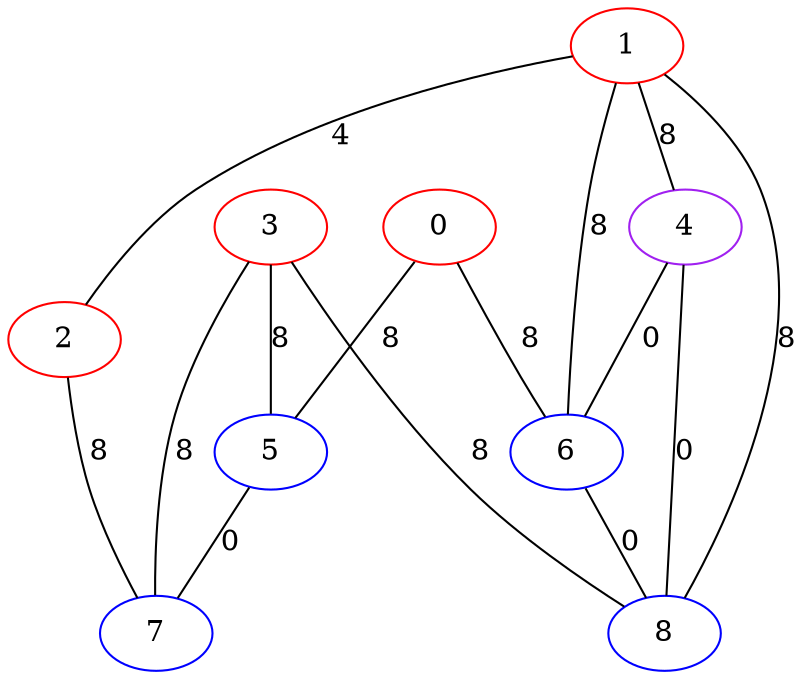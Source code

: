 graph "" {
0 [color=red, weight=1];
1 [color=red, weight=1];
2 [color=red, weight=1];
3 [color=red, weight=1];
4 [color=purple, weight=4];
5 [color=blue, weight=3];
6 [color=blue, weight=3];
7 [color=blue, weight=3];
8 [color=blue, weight=3];
0 -- 5  [key=0, label=8];
0 -- 6  [key=0, label=8];
1 -- 8  [key=0, label=8];
1 -- 2  [key=0, label=4];
1 -- 4  [key=0, label=8];
1 -- 6  [key=0, label=8];
2 -- 7  [key=0, label=8];
3 -- 8  [key=0, label=8];
3 -- 5  [key=0, label=8];
3 -- 7  [key=0, label=8];
4 -- 8  [key=0, label=0];
4 -- 6  [key=0, label=0];
5 -- 7  [key=0, label=0];
6 -- 8  [key=0, label=0];
}
